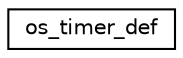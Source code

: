 digraph "Graphical Class Hierarchy"
{
 // LATEX_PDF_SIZE
  edge [fontname="Helvetica",fontsize="10",labelfontname="Helvetica",labelfontsize="10"];
  node [fontname="Helvetica",fontsize="10",shape=record];
  rankdir="LR";
  Node0 [label="os_timer_def",height=0.2,width=0.4,color="black", fillcolor="white", style="filled",URL="$structos__timer__def.html",tooltip=" "];
}
